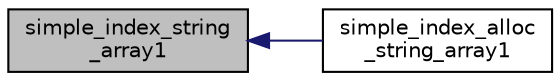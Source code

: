 digraph "simple_index_string_array1"
{
  edge [fontname="Helvetica",fontsize="10",labelfontname="Helvetica",labelfontsize="10"];
  node [fontname="Helvetica",fontsize="10",shape=record];
  rankdir="LR";
  Node181 [label="simple_index_string\l_array1",height=0.2,width=0.4,color="black", fillcolor="grey75", style="filled", fontcolor="black"];
  Node181 -> Node182 [dir="back",color="midnightblue",fontsize="10",style="solid",fontname="Helvetica"];
  Node182 [label="simple_index_alloc\l_string_array1",height=0.2,width=0.4,color="black", fillcolor="white", style="filled",URL="$d3/d21/string__array_8h.html#ac3f64a8b998be3cfc8e1eec96e494efd"];
}
